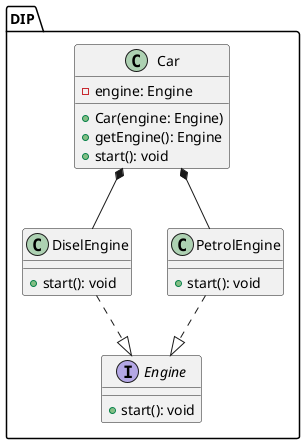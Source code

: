 @startuml
package DIP{
class Car {
  - engine: Engine
  + Car(engine: Engine)
  + getEngine(): Engine
  + start(): void
}

interface Engine {
  + start(): void
}

class DiselEngine {
  + start(): void
}

class PetrolEngine {
  + start(): void
}

DiselEngine ..|> Engine
PetrolEngine ..|> Engine
Car *-- DiselEngine
Car *-- PetrolEngine
}
@enduml
